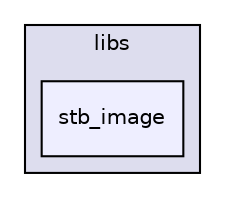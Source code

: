 digraph "source/libs/stb_image" {
  compound=true
  node [ fontsize="10", fontname="Helvetica"];
  edge [ labelfontsize="10", labelfontname="Helvetica"];
  subgraph clusterdir_92ebb7056a61401c2233bc0a14e997d2 {
    graph [ bgcolor="#ddddee", pencolor="black", label="libs" fontname="Helvetica", fontsize="10", URL="dir_92ebb7056a61401c2233bc0a14e997d2.html"]
  dir_d84c5502d7258dee686b53fa04b4908b [shape=box, label="stb_image", style="filled", fillcolor="#eeeeff", pencolor="black", URL="dir_d84c5502d7258dee686b53fa04b4908b.html"];
  }
}
